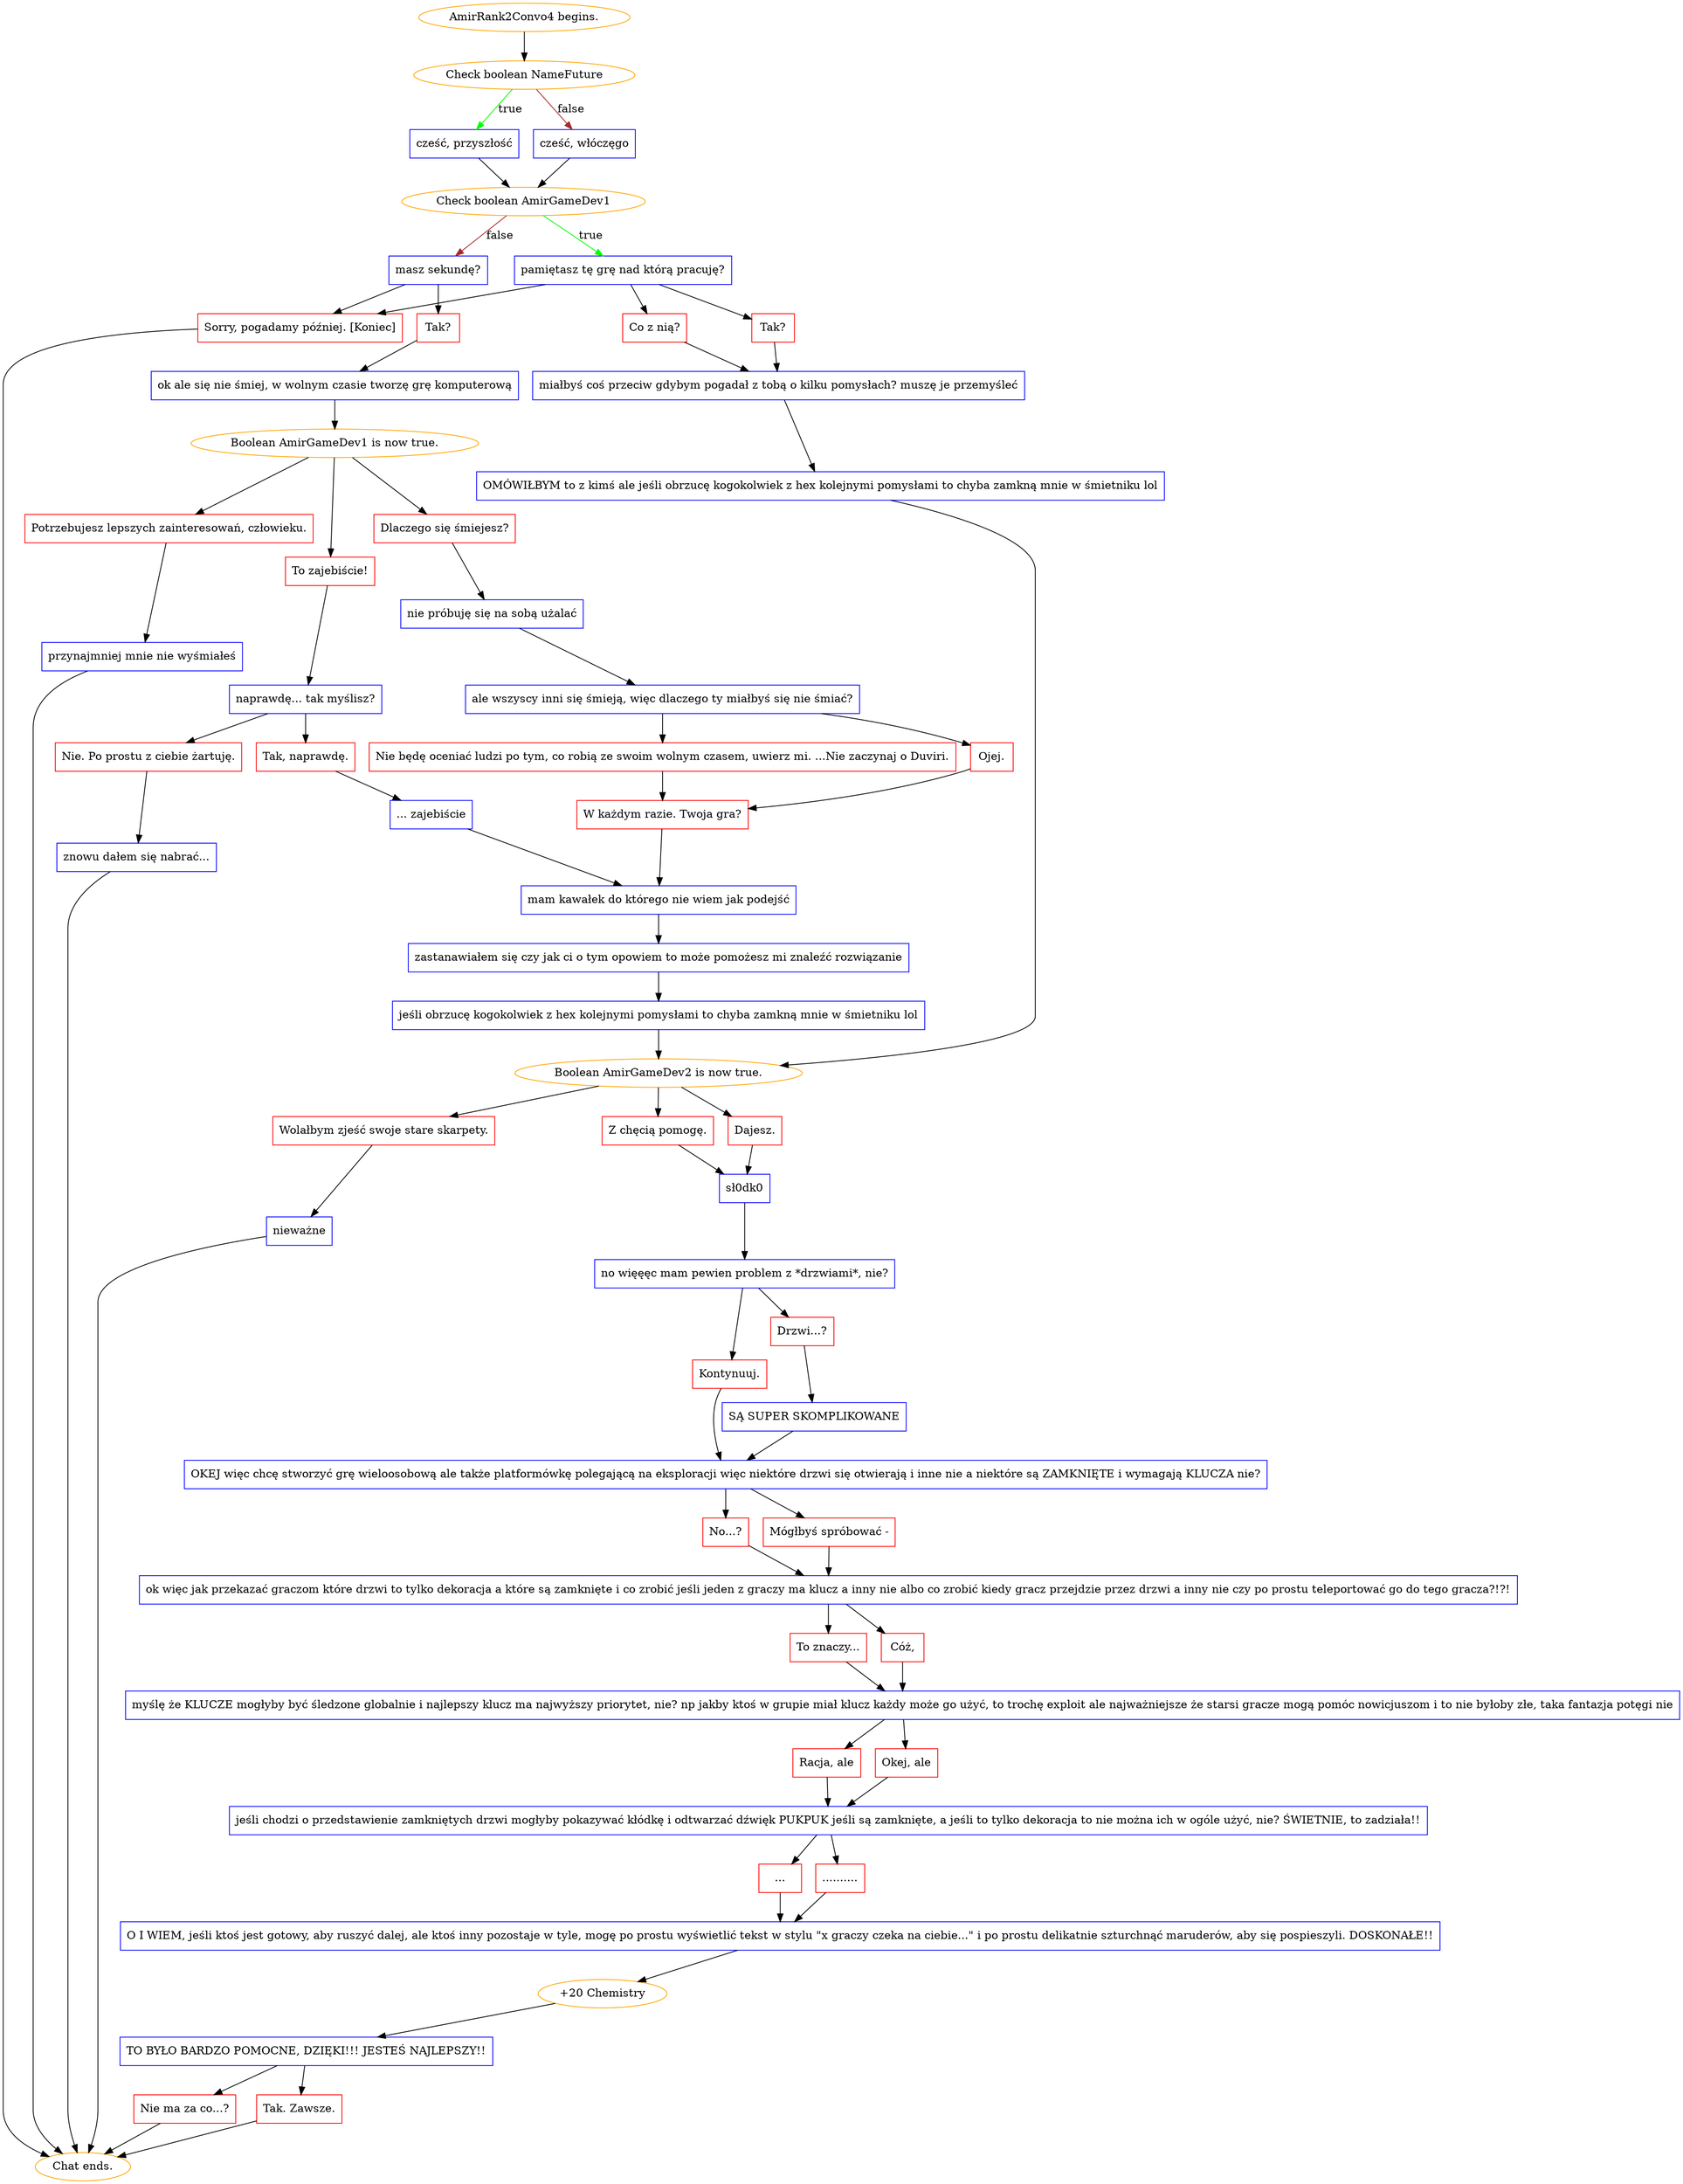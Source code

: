 digraph {
	"AmirRank2Convo4 begins." [color=orange];
		"AmirRank2Convo4 begins." -> j2869518003;
	j2869518003 [label="Check boolean NameFuture",color=orange];
		j2869518003 -> j1843947304 [label=true,color=green];
		j2869518003 -> j3685738685 [label=false,color=brown];
	j1843947304 [label="cześć, przyszłość",shape=box,color=blue];
		j1843947304 -> j2018510108;
	j3685738685 [label="cześć, włóczęgo",shape=box,color=blue];
		j3685738685 -> j2018510108;
	j2018510108 [label="Check boolean AmirGameDev1",color=orange];
		j2018510108 -> j1592019943 [label=true,color=green];
		j2018510108 -> j3052427195 [label=false,color=brown];
	j1592019943 [label="pamiętasz tę grę nad którą pracuję?",shape=box,color=blue];
		j1592019943 -> j3316132174;
		j1592019943 -> j438067382;
		j1592019943 -> j2548602184;
	j3052427195 [label="masz sekundę?",shape=box,color=blue];
		j3052427195 -> j608487992;
		j3052427195 -> j2548602184;
	j3316132174 [label="Tak?",shape=box,color=red];
		j3316132174 -> j1090072806;
	j438067382 [label="Co z nią?",shape=box,color=red];
		j438067382 -> j1090072806;
	j2548602184 [label="Sorry, pogadamy później. [Koniec]",shape=box,color=red];
		j2548602184 -> "Chat ends.";
	j608487992 [label="Tak?",shape=box,color=red];
		j608487992 -> j3162601464;
	j1090072806 [label="miałbyś coś przeciw gdybym pogadał z tobą o kilku pomysłach? muszę je przemyśleć",shape=box,color=blue];
		j1090072806 -> j1603975795;
	"Chat ends." [color=orange];
	j3162601464 [label="ok ale się nie śmiej, w wolnym czasie tworzę grę komputerową",shape=box,color=blue];
		j3162601464 -> j2989036929;
	j1603975795 [label="OMÓWIŁBYM to z kimś ale jeśli obrzucę kogokolwiek z hex kolejnymi pomysłami to chyba zamkną mnie w śmietniku lol",shape=box,color=blue];
		j1603975795 -> j3333534167;
	j2989036929 [label="Boolean AmirGameDev1 is now true.",color=orange];
		j2989036929 -> j643236359;
		j2989036929 -> j4289694620;
		j2989036929 -> j4183043088;
	j3333534167 [label="Boolean AmirGameDev2 is now true.",color=orange];
		j3333534167 -> j3208187319;
		j3333534167 -> j218174568;
		j3333534167 -> j2082902660;
	j643236359 [label="To zajebiście!",shape=box,color=red];
		j643236359 -> j1264949250;
	j4289694620 [label="Dlaczego się śmiejesz?",shape=box,color=red];
		j4289694620 -> j4144657480;
	j4183043088 [label="Potrzebujesz lepszych zainteresowań, człowieku.",shape=box,color=red];
		j4183043088 -> j1154375583;
	j3208187319 [label="Z chęcią pomogę.",shape=box,color=red];
		j3208187319 -> j2756217148;
	j218174568 [label="Dajesz.",shape=box,color=red];
		j218174568 -> j2756217148;
	j2082902660 [label="Wolałbym zjeść swoje stare skarpety.",shape=box,color=red];
		j2082902660 -> j3755446286;
	j1264949250 [label="naprawdę... tak myślisz?",shape=box,color=blue];
		j1264949250 -> j2625303767;
		j1264949250 -> j2948403297;
	j4144657480 [label="nie próbuję się na sobą użalać",shape=box,color=blue];
		j4144657480 -> j3124687037;
	j1154375583 [label="przynajmniej mnie nie wyśmiałeś",shape=box,color=blue];
		j1154375583 -> "Chat ends.";
	j2756217148 [label="sł0dk0",shape=box,color=blue];
		j2756217148 -> j770286615;
	j3755446286 [label="nieważne",shape=box,color=blue];
		j3755446286 -> "Chat ends.";
	j2625303767 [label="Tak, naprawdę.",shape=box,color=red];
		j2625303767 -> j3058177789;
	j2948403297 [label="Nie. Po prostu z ciebie żartuję.",shape=box,color=red];
		j2948403297 -> j2131807064;
	j3124687037 [label="ale wszyscy inni się śmieją, więc dlaczego ty miałbyś się nie śmiać?",shape=box,color=blue];
		j3124687037 -> j3184635503;
		j3124687037 -> j1778314355;
	j770286615 [label="no więęęc mam pewien problem z *drzwiami*, nie?",shape=box,color=blue];
		j770286615 -> j387684321;
		j770286615 -> j3608322568;
	j3058177789 [label="... zajebiście",shape=box,color=blue];
		j3058177789 -> j987747895;
	j2131807064 [label="znowu dałem się nabrać...",shape=box,color=blue];
		j2131807064 -> "Chat ends.";
	j3184635503 [label="Nie będę oceniać ludzi po tym, co robią ze swoim wolnym czasem, uwierz mi. ...Nie zaczynaj o Duviri.",shape=box,color=red];
		j3184635503 -> j2756298388;
	j1778314355 [label="Ojej.",shape=box,color=red];
		j1778314355 -> j2756298388;
	j387684321 [label="Kontynuuj.",shape=box,color=red];
		j387684321 -> j1479218480;
	j3608322568 [label="Drzwi...?",shape=box,color=red];
		j3608322568 -> j519540015;
	j987747895 [label="mam kawałek do którego nie wiem jak podejść",shape=box,color=blue];
		j987747895 -> j236815147;
	j2756298388 [label="W każdym razie. Twoja gra?",shape=box,color=red];
		j2756298388 -> j987747895;
	j1479218480 [label="OKEJ więc chcę stworzyć grę wieloosobową ale także platformówkę polegającą na eksploracji więc niektóre drzwi się otwierają i inne nie a niektóre są ZAMKNIĘTE i wymagają KLUCZA nie?",shape=box,color=blue];
		j1479218480 -> j4066856849;
		j1479218480 -> j3637770203;
	j519540015 [label="SĄ SUPER SKOMPLIKOWANE",shape=box,color=blue];
		j519540015 -> j1479218480;
	j236815147 [label="zastanawiałem się czy jak ci o tym opowiem to może pomożesz mi znaleźć rozwiązanie",shape=box,color=blue];
		j236815147 -> j1023456118;
	j4066856849 [label="No...?",shape=box,color=red];
		j4066856849 -> j3568121619;
	j3637770203 [label="Mógłbyś spróbować -",shape=box,color=red];
		j3637770203 -> j3568121619;
	j1023456118 [label="jeśli obrzucę kogokolwiek z hex kolejnymi pomysłami to chyba zamkną mnie w śmietniku lol",shape=box,color=blue];
		j1023456118 -> j3333534167;
	j3568121619 [label="ok więc jak przekazać graczom które drzwi to tylko dekoracja a które są zamknięte i co zrobić jeśli jeden z graczy ma klucz a inny nie albo co zrobić kiedy gracz przejdzie przez drzwi a inny nie czy po prostu teleportować go do tego gracza?!?!",shape=box,color=blue];
		j3568121619 -> j3362166236;
		j3568121619 -> j2321991948;
	j3362166236 [label="To znaczy...",shape=box,color=red];
		j3362166236 -> j344654056;
	j2321991948 [label="Cóż,",shape=box,color=red];
		j2321991948 -> j344654056;
	j344654056 [label="myślę że KLUCZE mogłyby być śledzone globalnie i najlepszy klucz ma najwyższy priorytet, nie? np jakby ktoś w grupie miał klucz każdy może go użyć, to trochę exploit ale najważniejsze że starsi gracze mogą pomóc nowicjuszom i to nie byłoby złe, taka fantazja potęgi nie",shape=box,color=blue];
		j344654056 -> j618529190;
		j344654056 -> j537428322;
	j618529190 [label="Racja, ale",shape=box,color=red];
		j618529190 -> j376949584;
	j537428322 [label="Okej, ale",shape=box,color=red];
		j537428322 -> j376949584;
	j376949584 [label="jeśli chodzi o przedstawienie zamkniętych drzwi mogłyby pokazywać kłódkę i odtwarzać dźwięk PUKPUK jeśli są zamknięte, a jeśli to tylko dekoracja to nie można ich w ogóle użyć, nie? ŚWIETNIE, to zadziała!!",shape=box,color=blue];
		j376949584 -> j689058172;
		j376949584 -> j856833412;
	j689058172 [label="...",shape=box,color=red];
		j689058172 -> j2904877516;
	j856833412 [label="..........",shape=box,color=red];
		j856833412 -> j2904877516;
	j2904877516 [label="O I WIEM, jeśli ktoś jest gotowy, aby ruszyć dalej, ale ktoś inny pozostaje w tyle, mogę po prostu wyświetlić tekst w stylu \"x graczy czeka na ciebie...\" i po prostu delikatnie szturchnąć maruderów, aby się pospieszyli. DOSKONAŁE!!",shape=box,color=blue];
		j2904877516 -> j3061592443;
	j3061592443 [label="+20 Chemistry",color=orange];
		j3061592443 -> j2227731000;
	j2227731000 [label="TO BYŁO BARDZO POMOCNE, DZIĘKI!!! JESTEŚ NAJLEPSZY!!",shape=box,color=blue];
		j2227731000 -> j2631155700;
		j2227731000 -> j516688728;
	j2631155700 [label="Nie ma za co...?",shape=box,color=red];
		j2631155700 -> "Chat ends.";
	j516688728 [label="Tak. Zawsze.",shape=box,color=red];
		j516688728 -> "Chat ends.";
}